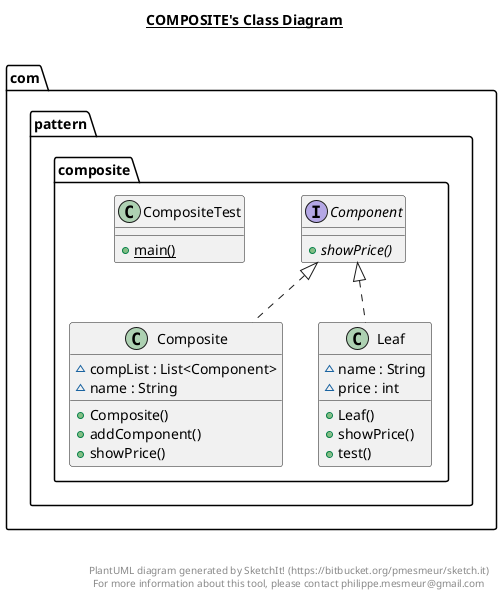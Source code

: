 @startuml

title __COMPOSITE's Class Diagram__\n

  namespace com.pattern.composite {
    interface com.pattern.composite.Component {
        {abstract} + showPrice()
    }
  }
  

  namespace com.pattern.composite {
    class com.pattern.composite.Composite {
        ~ compList : List<Component>
        ~ name : String
        + Composite()
        + addComponent()
        + showPrice()
    }
  }
  

  namespace com.pattern.composite {
    class com.pattern.composite.CompositeTest {
        {static} + main()
    }
  }
  

  namespace com.pattern.composite {
    class com.pattern.composite.Leaf {
        ~ name : String
        ~ price : int
        + Leaf()
        + showPrice()
        + test()
    }
  }
  

  com.pattern.composite.Composite .up.|> com.pattern.composite.Component
  com.pattern.composite.Leaf .up.|> com.pattern.composite.Component


right footer


PlantUML diagram generated by SketchIt! (https://bitbucket.org/pmesmeur/sketch.it)
For more information about this tool, please contact philippe.mesmeur@gmail.com
endfooter

@enduml
